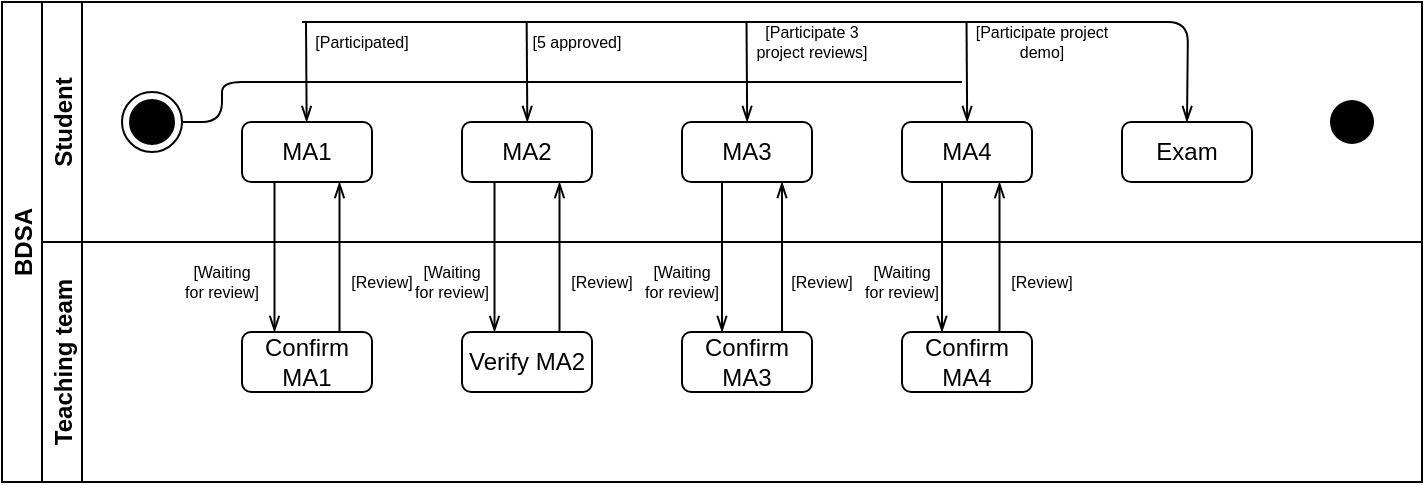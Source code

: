 <mxfile version="15.0.6" type="device"><diagram id="9ruZ7lIHfwIDMkIMnSRF" name="Page-1"><mxGraphModel dx="839" dy="692" grid="1" gridSize="10" guides="1" tooltips="1" connect="1" arrows="1" fold="1" page="1" pageScale="1" pageWidth="850" pageHeight="1100" math="0" shadow="0"><root><mxCell id="0"/><mxCell id="1" parent="0"/><mxCell id="1oKYoXXWQTvSqcj3fdGV-1" value="BDSA" style="swimlane;childLayout=stackLayout;resizeParent=1;resizeParentMax=0;horizontal=0;startSize=20;horizontalStack=0;" vertex="1" parent="1"><mxGeometry x="180" y="230" width="710" height="240" as="geometry"/></mxCell><mxCell id="1oKYoXXWQTvSqcj3fdGV-2" value="Student" style="swimlane;startSize=20;horizontal=0;" vertex="1" parent="1oKYoXXWQTvSqcj3fdGV-1"><mxGeometry x="20" width="690" height="120" as="geometry"/></mxCell><mxCell id="1oKYoXXWQTvSqcj3fdGV-5" value="" style="ellipse;html=1;shape=endState;fillColor=#000000;strokeColor=#000000;" vertex="1" parent="1oKYoXXWQTvSqcj3fdGV-2"><mxGeometry x="40" y="45" width="30" height="30" as="geometry"/></mxCell><mxCell id="1oKYoXXWQTvSqcj3fdGV-7" value="MA1" style="rounded=1;whiteSpace=wrap;html=1;" vertex="1" parent="1oKYoXXWQTvSqcj3fdGV-2"><mxGeometry x="100" y="60" width="65" height="30" as="geometry"/></mxCell><mxCell id="1oKYoXXWQTvSqcj3fdGV-8" value="MA2" style="rounded=1;whiteSpace=wrap;html=1;" vertex="1" parent="1oKYoXXWQTvSqcj3fdGV-2"><mxGeometry x="210" y="60" width="65" height="30" as="geometry"/></mxCell><mxCell id="1oKYoXXWQTvSqcj3fdGV-9" value="MA3" style="rounded=1;whiteSpace=wrap;html=1;" vertex="1" parent="1oKYoXXWQTvSqcj3fdGV-2"><mxGeometry x="320" y="60" width="65" height="30" as="geometry"/></mxCell><mxCell id="1oKYoXXWQTvSqcj3fdGV-10" value="MA4" style="rounded=1;whiteSpace=wrap;html=1;" vertex="1" parent="1oKYoXXWQTvSqcj3fdGV-2"><mxGeometry x="430" y="60" width="65" height="30" as="geometry"/></mxCell><mxCell id="1oKYoXXWQTvSqcj3fdGV-11" value="Exam" style="rounded=1;whiteSpace=wrap;html=1;" vertex="1" parent="1oKYoXXWQTvSqcj3fdGV-2"><mxGeometry x="540" y="60" width="65" height="30" as="geometry"/></mxCell><mxCell id="1oKYoXXWQTvSqcj3fdGV-6" value="" style="ellipse;html=1;shape=endState;fillColor=#000000;strokeColor=none;" vertex="1" parent="1oKYoXXWQTvSqcj3fdGV-2"><mxGeometry x="640" y="45" width="30" height="30" as="geometry"/></mxCell><mxCell id="1oKYoXXWQTvSqcj3fdGV-17" value="" style="endArrow=none;html=1;exitX=1;exitY=0.5;exitDx=0;exitDy=0;endSize=6;jumpSize=2;" edge="1" parent="1oKYoXXWQTvSqcj3fdGV-2" source="1oKYoXXWQTvSqcj3fdGV-5"><mxGeometry width="50" height="50" relative="1" as="geometry"><mxPoint x="130" y="60" as="sourcePoint"/><mxPoint x="460" y="40" as="targetPoint"/><Array as="points"><mxPoint x="90" y="60"/><mxPoint x="90" y="40"/></Array></mxGeometry></mxCell><mxCell id="1oKYoXXWQTvSqcj3fdGV-32" value="" style="endArrow=openThin;html=1;entryX=0.5;entryY=0;entryDx=0;entryDy=0;endFill=0;" edge="1" parent="1oKYoXXWQTvSqcj3fdGV-2"><mxGeometry width="50" height="50" relative="1" as="geometry"><mxPoint x="132" y="10" as="sourcePoint"/><mxPoint x="132.33" y="60" as="targetPoint"/></mxGeometry></mxCell><mxCell id="1oKYoXXWQTvSqcj3fdGV-33" value="" style="endArrow=openThin;html=1;entryX=0.5;entryY=0;entryDx=0;entryDy=0;endFill=0;" edge="1" parent="1oKYoXXWQTvSqcj3fdGV-2"><mxGeometry width="50" height="50" relative="1" as="geometry"><mxPoint x="242.33" y="10" as="sourcePoint"/><mxPoint x="242.66" y="60" as="targetPoint"/></mxGeometry></mxCell><mxCell id="1oKYoXXWQTvSqcj3fdGV-34" value="" style="endArrow=openThin;html=1;entryX=0.5;entryY=0;entryDx=0;entryDy=0;endFill=0;" edge="1" parent="1oKYoXXWQTvSqcj3fdGV-2"><mxGeometry width="50" height="50" relative="1" as="geometry"><mxPoint x="352.26" y="10" as="sourcePoint"/><mxPoint x="352.59" y="60" as="targetPoint"/></mxGeometry></mxCell><mxCell id="1oKYoXXWQTvSqcj3fdGV-35" value="" style="endArrow=openThin;html=1;entryX=0.5;entryY=0;entryDx=0;entryDy=0;endFill=0;" edge="1" parent="1oKYoXXWQTvSqcj3fdGV-2"><mxGeometry width="50" height="50" relative="1" as="geometry"><mxPoint x="462.26" y="10" as="sourcePoint"/><mxPoint x="462.59" y="60" as="targetPoint"/></mxGeometry></mxCell><mxCell id="1oKYoXXWQTvSqcj3fdGV-37" value="" style="endArrow=openThin;html=1;entryX=0.5;entryY=0;entryDx=0;entryDy=0;endFill=0;" edge="1" parent="1oKYoXXWQTvSqcj3fdGV-2" target="1oKYoXXWQTvSqcj3fdGV-11"><mxGeometry width="50" height="50" relative="1" as="geometry"><mxPoint x="130" y="10" as="sourcePoint"/><mxPoint x="450" y="10" as="targetPoint"/><Array as="points"><mxPoint x="573" y="10"/></Array></mxGeometry></mxCell><mxCell id="1oKYoXXWQTvSqcj3fdGV-38" value="[Participated]" style="text;html=1;strokeColor=none;fillColor=none;align=center;verticalAlign=middle;whiteSpace=wrap;rounded=0;fontSize=8;" vertex="1" parent="1oKYoXXWQTvSqcj3fdGV-2"><mxGeometry x="155" y="20" width="10" as="geometry"/></mxCell><mxCell id="1oKYoXXWQTvSqcj3fdGV-43" value="[5 approved]" style="text;html=1;strokeColor=none;fillColor=none;align=center;verticalAlign=middle;whiteSpace=wrap;rounded=0;fontSize=8;" vertex="1" parent="1oKYoXXWQTvSqcj3fdGV-2"><mxGeometry x="215" y="10" width="105" height="20" as="geometry"/></mxCell><mxCell id="1oKYoXXWQTvSqcj3fdGV-44" value="[Participate 3 project reviews]" style="text;html=1;strokeColor=none;fillColor=none;align=center;verticalAlign=middle;whiteSpace=wrap;rounded=0;fontSize=8;" vertex="1" parent="1oKYoXXWQTvSqcj3fdGV-2"><mxGeometry x="350" y="10" width="70" height="20" as="geometry"/></mxCell><mxCell id="1oKYoXXWQTvSqcj3fdGV-46" value="[Participate project demo]" style="text;html=1;strokeColor=none;fillColor=none;align=center;verticalAlign=middle;whiteSpace=wrap;rounded=0;fontSize=8;" vertex="1" parent="1oKYoXXWQTvSqcj3fdGV-2"><mxGeometry x="460" y="10" width="80" height="20" as="geometry"/></mxCell><mxCell id="1oKYoXXWQTvSqcj3fdGV-50" value="" style="endArrow=openThin;html=1;exitX=0.75;exitY=0;exitDx=0;exitDy=0;entryX=0.75;entryY=1;entryDx=0;entryDy=0;endFill=0;" edge="1" parent="1oKYoXXWQTvSqcj3fdGV-2"><mxGeometry width="50" height="50" relative="1" as="geometry"><mxPoint x="370" y="165" as="sourcePoint"/><mxPoint x="370" y="90" as="targetPoint"/></mxGeometry></mxCell><mxCell id="1oKYoXXWQTvSqcj3fdGV-27" value="" style="endArrow=openThin;html=1;exitX=0.5;exitY=1;exitDx=0;exitDy=0;entryX=0.5;entryY=0;entryDx=0;entryDy=0;endFill=0;" edge="1" parent="1oKYoXXWQTvSqcj3fdGV-2"><mxGeometry width="50" height="50" relative="1" as="geometry"><mxPoint x="340" y="90" as="sourcePoint"/><mxPoint x="340" y="165" as="targetPoint"/></mxGeometry></mxCell><mxCell id="1oKYoXXWQTvSqcj3fdGV-51" value="" style="endArrow=openThin;html=1;exitX=0.5;exitY=1;exitDx=0;exitDy=0;entryX=0.5;entryY=0;entryDx=0;entryDy=0;endFill=0;" edge="1" parent="1oKYoXXWQTvSqcj3fdGV-2"><mxGeometry width="50" height="50" relative="1" as="geometry"><mxPoint x="450" y="90" as="sourcePoint"/><mxPoint x="450" y="165" as="targetPoint"/></mxGeometry></mxCell><mxCell id="1oKYoXXWQTvSqcj3fdGV-3" value="Teaching team" style="swimlane;startSize=20;horizontal=0;" vertex="1" parent="1oKYoXXWQTvSqcj3fdGV-1"><mxGeometry x="20" y="120" width="690" height="120" as="geometry"/></mxCell><mxCell id="1oKYoXXWQTvSqcj3fdGV-12" value="Confirm MA1" style="rounded=1;whiteSpace=wrap;html=1;" vertex="1" parent="1oKYoXXWQTvSqcj3fdGV-3"><mxGeometry x="100" y="45" width="65" height="30" as="geometry"/></mxCell><mxCell id="1oKYoXXWQTvSqcj3fdGV-13" value="Verify MA2" style="rounded=1;whiteSpace=wrap;html=1;" vertex="1" parent="1oKYoXXWQTvSqcj3fdGV-3"><mxGeometry x="210" y="45" width="65" height="30" as="geometry"/></mxCell><mxCell id="1oKYoXXWQTvSqcj3fdGV-14" value="Confirm MA3" style="rounded=1;whiteSpace=wrap;html=1;" vertex="1" parent="1oKYoXXWQTvSqcj3fdGV-3"><mxGeometry x="320" y="45" width="65" height="30" as="geometry"/></mxCell><mxCell id="1oKYoXXWQTvSqcj3fdGV-15" value="Confirm MA4" style="rounded=1;whiteSpace=wrap;html=1;" vertex="1" parent="1oKYoXXWQTvSqcj3fdGV-3"><mxGeometry x="430" y="45" width="65" height="30" as="geometry"/></mxCell><mxCell id="1oKYoXXWQTvSqcj3fdGV-53" value="[Review]" style="text;html=1;strokeColor=none;fillColor=none;align=center;verticalAlign=middle;whiteSpace=wrap;rounded=0;fontSize=8;" vertex="1" parent="1oKYoXXWQTvSqcj3fdGV-3"><mxGeometry x="150" y="10" width="40" height="20" as="geometry"/></mxCell><mxCell id="1oKYoXXWQTvSqcj3fdGV-54" value="[Review]" style="text;html=1;strokeColor=none;fillColor=none;align=center;verticalAlign=middle;whiteSpace=wrap;rounded=0;fontSize=8;" vertex="1" parent="1oKYoXXWQTvSqcj3fdGV-3"><mxGeometry x="260" y="10" width="40" height="20" as="geometry"/></mxCell><mxCell id="1oKYoXXWQTvSqcj3fdGV-55" value="[Review]" style="text;html=1;strokeColor=none;fillColor=none;align=center;verticalAlign=middle;whiteSpace=wrap;rounded=0;fontSize=8;" vertex="1" parent="1oKYoXXWQTvSqcj3fdGV-3"><mxGeometry x="370" y="10" width="40" height="20" as="geometry"/></mxCell><mxCell id="1oKYoXXWQTvSqcj3fdGV-56" value="[Review]" style="text;html=1;strokeColor=none;fillColor=none;align=center;verticalAlign=middle;whiteSpace=wrap;rounded=0;fontSize=8;" vertex="1" parent="1oKYoXXWQTvSqcj3fdGV-3"><mxGeometry x="480" y="10" width="40" height="20" as="geometry"/></mxCell><mxCell id="1oKYoXXWQTvSqcj3fdGV-57" value="[Waiting for review]" style="text;html=1;strokeColor=none;fillColor=none;align=center;verticalAlign=middle;whiteSpace=wrap;rounded=0;fontSize=8;" vertex="1" parent="1oKYoXXWQTvSqcj3fdGV-3"><mxGeometry x="70" y="10" width="40" height="20" as="geometry"/></mxCell><mxCell id="1oKYoXXWQTvSqcj3fdGV-58" value="[Waiting for review]" style="text;html=1;strokeColor=none;fillColor=none;align=center;verticalAlign=middle;whiteSpace=wrap;rounded=0;fontSize=8;" vertex="1" parent="1oKYoXXWQTvSqcj3fdGV-3"><mxGeometry x="185" y="10" width="40" height="20" as="geometry"/></mxCell><mxCell id="1oKYoXXWQTvSqcj3fdGV-59" value="[Waiting for review]" style="text;html=1;strokeColor=none;fillColor=none;align=center;verticalAlign=middle;whiteSpace=wrap;rounded=0;fontSize=8;" vertex="1" parent="1oKYoXXWQTvSqcj3fdGV-3"><mxGeometry x="300" y="10" width="40" height="20" as="geometry"/></mxCell><mxCell id="1oKYoXXWQTvSqcj3fdGV-60" value="[Waiting for review]" style="text;html=1;strokeColor=none;fillColor=none;align=center;verticalAlign=middle;whiteSpace=wrap;rounded=0;fontSize=8;" vertex="1" parent="1oKYoXXWQTvSqcj3fdGV-3"><mxGeometry x="410" y="10" width="40" height="20" as="geometry"/></mxCell><mxCell id="1oKYoXXWQTvSqcj3fdGV-25" value="" style="endArrow=openThin;html=1;exitX=0.25;exitY=1;exitDx=0;exitDy=0;entryX=0.25;entryY=0;entryDx=0;entryDy=0;endFill=0;" edge="1" parent="1oKYoXXWQTvSqcj3fdGV-1" source="1oKYoXXWQTvSqcj3fdGV-7" target="1oKYoXXWQTvSqcj3fdGV-12"><mxGeometry width="50" height="50" relative="1" as="geometry"><mxPoint x="200" y="170" as="sourcePoint"/><mxPoint x="250" y="120" as="targetPoint"/></mxGeometry></mxCell><mxCell id="1oKYoXXWQTvSqcj3fdGV-48" value="" style="endArrow=openThin;html=1;exitX=0.75;exitY=0;exitDx=0;exitDy=0;entryX=0.75;entryY=1;entryDx=0;entryDy=0;endFill=0;" edge="1" parent="1oKYoXXWQTvSqcj3fdGV-1" source="1oKYoXXWQTvSqcj3fdGV-12" target="1oKYoXXWQTvSqcj3fdGV-7"><mxGeometry width="50" height="50" relative="1" as="geometry"><mxPoint x="472.26" y="330" as="sourcePoint"/><mxPoint x="472.26" y="405" as="targetPoint"/></mxGeometry></mxCell><mxCell id="1oKYoXXWQTvSqcj3fdGV-49" value="" style="endArrow=openThin;html=1;exitX=0.25;exitY=1;exitDx=0;exitDy=0;entryX=0.25;entryY=0;entryDx=0;entryDy=0;endFill=0;" edge="1" parent="1oKYoXXWQTvSqcj3fdGV-1" source="1oKYoXXWQTvSqcj3fdGV-8" target="1oKYoXXWQTvSqcj3fdGV-13"><mxGeometry width="50" height="50" relative="1" as="geometry"><mxPoint x="320" y="175" as="sourcePoint"/><mxPoint x="320" y="100" as="targetPoint"/></mxGeometry></mxCell><mxCell id="1oKYoXXWQTvSqcj3fdGV-26" value="" style="endArrow=openThin;html=1;exitX=0.75;exitY=0;exitDx=0;exitDy=0;entryX=0.75;entryY=1;entryDx=0;entryDy=0;endFill=0;" edge="1" parent="1oKYoXXWQTvSqcj3fdGV-1" source="1oKYoXXWQTvSqcj3fdGV-13" target="1oKYoXXWQTvSqcj3fdGV-8"><mxGeometry width="50" height="50" relative="1" as="geometry"><mxPoint x="262.26" y="90" as="sourcePoint"/><mxPoint x="262.26" y="165" as="targetPoint"/></mxGeometry></mxCell><mxCell id="1oKYoXXWQTvSqcj3fdGV-28" value="" style="endArrow=openThin;html=1;exitX=0.75;exitY=0;exitDx=0;exitDy=0;endFill=0;entryX=0.75;entryY=1;entryDx=0;entryDy=0;" edge="1" parent="1oKYoXXWQTvSqcj3fdGV-1" source="1oKYoXXWQTvSqcj3fdGV-15" target="1oKYoXXWQTvSqcj3fdGV-10"><mxGeometry width="50" height="50" relative="1" as="geometry"><mxPoint x="500" y="90" as="sourcePoint"/><mxPoint x="530" y="100" as="targetPoint"/></mxGeometry></mxCell></root></mxGraphModel></diagram></mxfile>